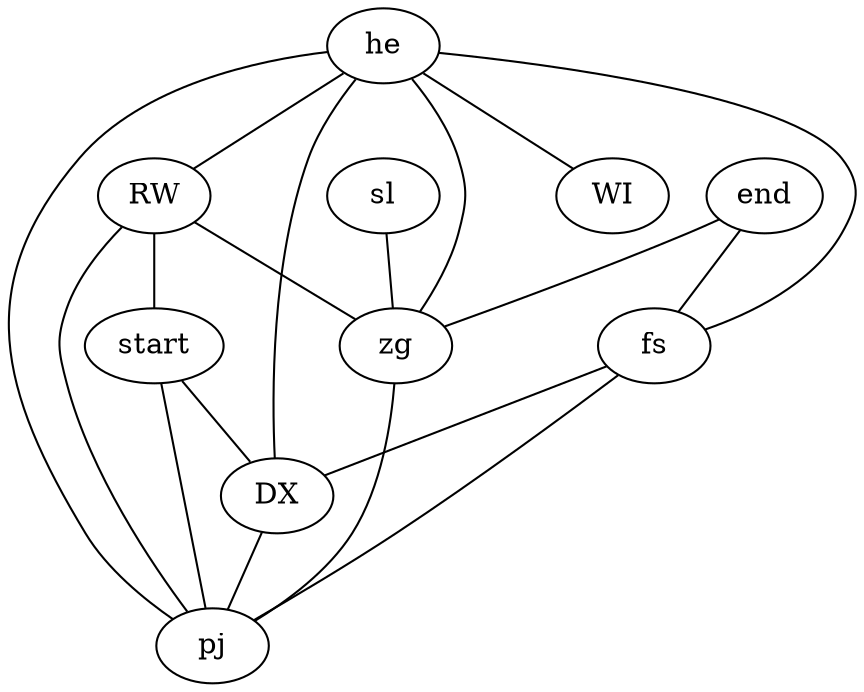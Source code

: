 strict graph G {
  "he" -- "DX";
  "he" -- "fs";
  "he" -- "pj";
  "he" -- "RW";
  "he" -- "WI";
  "he" -- "zg";
  "RW" -- "he";
  "RW" -- "pj";
  "RW" -- "zg";
  "RW" -- "start";
  "end" -- "fs";
  "end" -- "zg";
  "WI" -- "he";
  "fs" -- "end";
  "fs" -- "he";
  "fs" -- "DX";
  "fs" -- "pj";
  "start" -- "DX";
  "start" -- "pj";
  "start" -- "RW";
  "DX" -- "he";
  "DX" -- "start";
  "DX" -- "pj";
  "DX" -- "fs";
  "sl" -- "zg";
  "zg" -- "end";
  "zg" -- "sl";
  "zg" -- "pj";
  "zg" -- "RW";
  "zg" -- "he";
  "pj" -- "DX";
  "pj" -- "zg";
  "pj" -- "he";
  "pj" -- "RW";
  "pj" -- "start";
  "pj" -- "fs";
}
